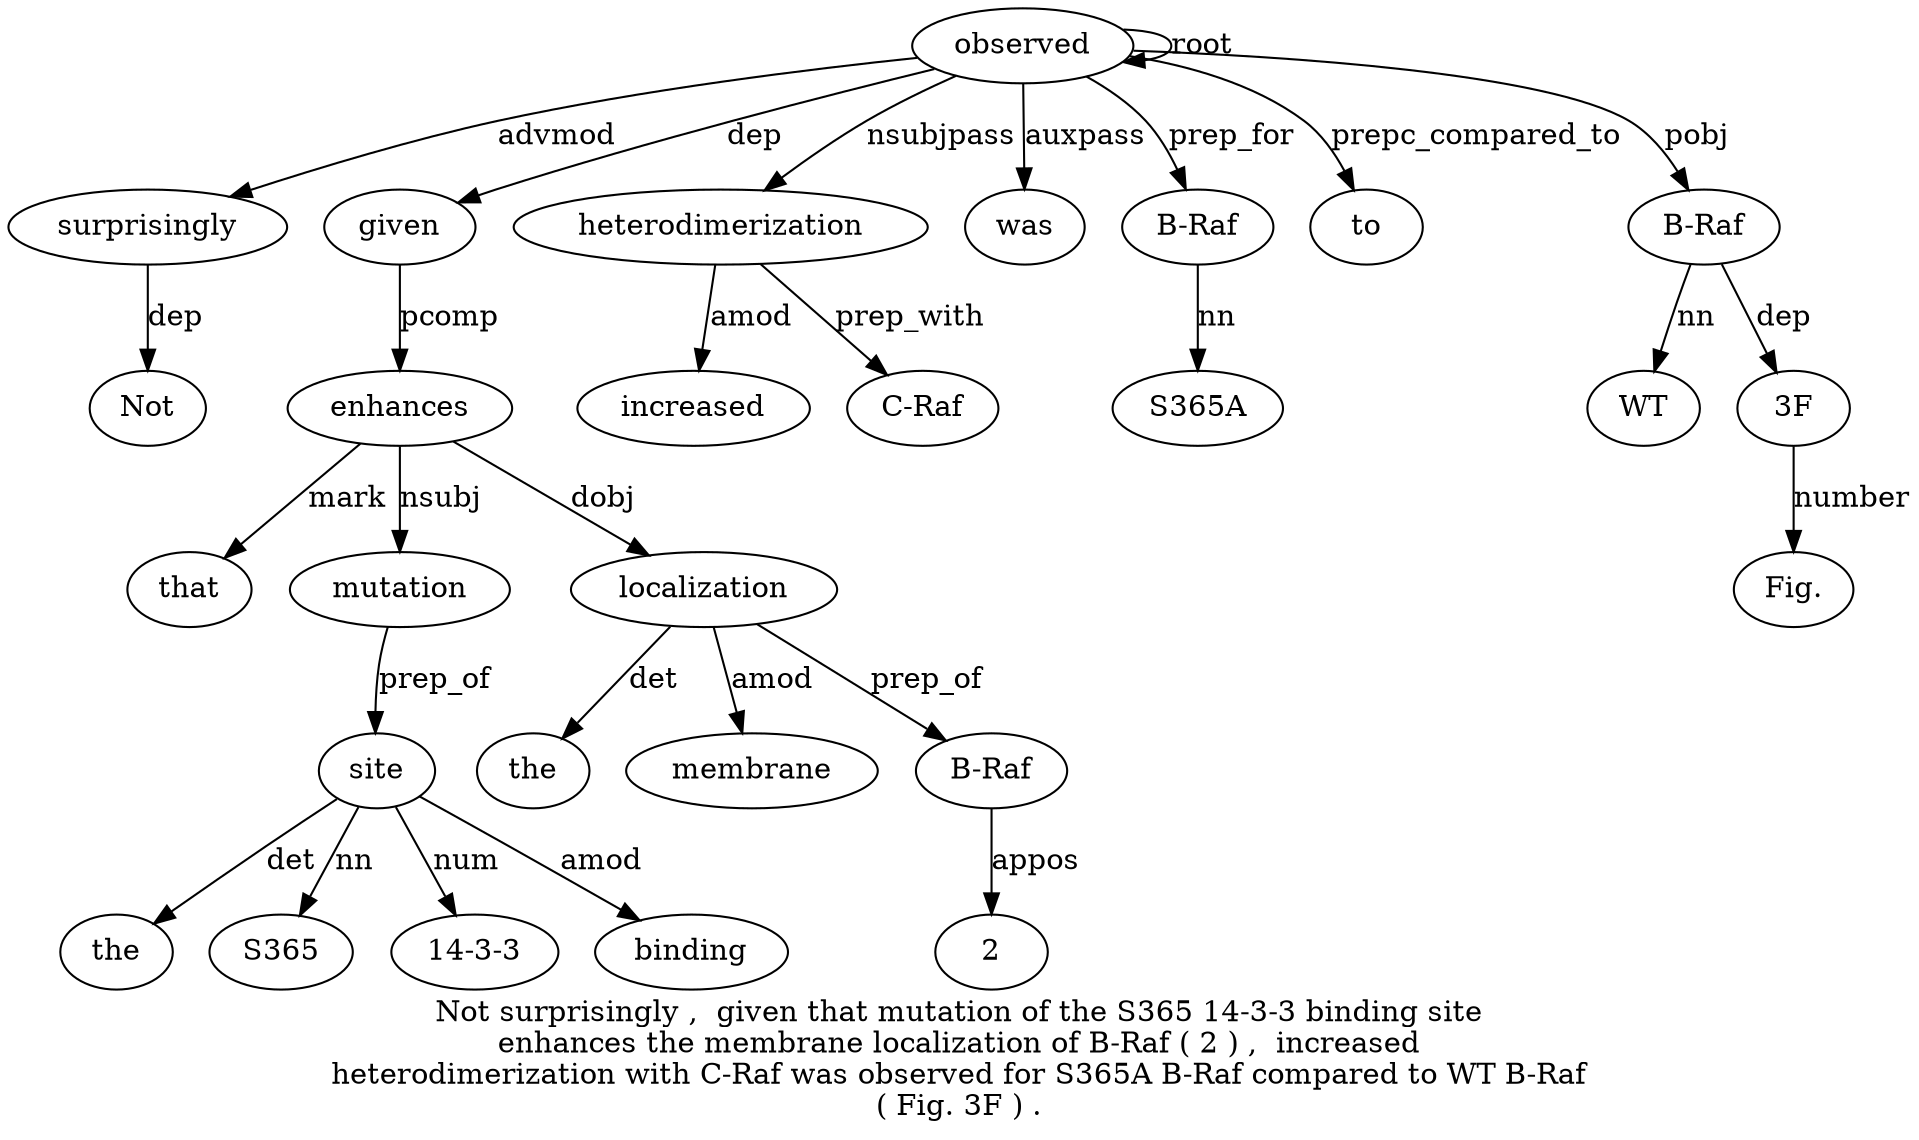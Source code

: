 digraph "Not surprisingly ,  given that mutation of the S365 14-3-3 binding site enhances the membrane localization of B-Raf ( 2 ) ,  increased heterodimerization with C-Raf was observed for S365A B-Raf compared to WT B-Raf ( Fig. 3F ) ." {
label="Not surprisingly ,  given that mutation of the S365 14-3-3 binding site
enhances the membrane localization of B-Raf ( 2 ) ,  increased
heterodimerization with C-Raf was observed for S365A B-Raf compared to WT B-Raf
( Fig. 3F ) .";
surprisingly2 [style=filled, fillcolor=white, label=surprisingly];
Not1 [style=filled, fillcolor=white, label=Not];
surprisingly2 -> Not1  [label=dep];
observed28 [style=filled, fillcolor=white, label=observed];
observed28 -> surprisingly2  [label=advmod];
given4 [style=filled, fillcolor=white, label=given];
observed28 -> given4  [label=dep];
enhances13 [style=filled, fillcolor=white, label=enhances];
that5 [style=filled, fillcolor=white, label=that];
enhances13 -> that5  [label=mark];
mutation6 [style=filled, fillcolor=white, label=mutation];
enhances13 -> mutation6  [label=nsubj];
site12 [style=filled, fillcolor=white, label=site];
the8 [style=filled, fillcolor=white, label=the];
site12 -> the8  [label=det];
S3659 [style=filled, fillcolor=white, label=S365];
site12 -> S3659  [label=nn];
"14-3-30" [style=filled, fillcolor=white, label="14-3-3"];
site12 -> "14-3-30"  [label=num];
binding11 [style=filled, fillcolor=white, label=binding];
site12 -> binding11  [label=amod];
mutation6 -> site12  [label=prep_of];
given4 -> enhances13  [label=pcomp];
localization16 [style=filled, fillcolor=white, label=localization];
the14 [style=filled, fillcolor=white, label=the];
localization16 -> the14  [label=det];
membrane15 [style=filled, fillcolor=white, label=membrane];
localization16 -> membrane15  [label=amod];
enhances13 -> localization16  [label=dobj];
"B-Raf18" [style=filled, fillcolor=white, label="B-Raf"];
localization16 -> "B-Raf18"  [label=prep_of];
220 [style=filled, fillcolor=white, label=2];
"B-Raf18" -> 220  [label=appos];
heterodimerization24 [style=filled, fillcolor=white, label=heterodimerization];
increased23 [style=filled, fillcolor=white, label=increased];
heterodimerization24 -> increased23  [label=amod];
observed28 -> heterodimerization24  [label=nsubjpass];
"C-Raf26" [style=filled, fillcolor=white, label="C-Raf"];
heterodimerization24 -> "C-Raf26"  [label=prep_with];
was27 [style=filled, fillcolor=white, label=was];
observed28 -> was27  [label=auxpass];
observed28 -> observed28  [label=root];
"B-Raf31" [style=filled, fillcolor=white, label="B-Raf"];
S365A30 [style=filled, fillcolor=white, label=S365A];
"B-Raf31" -> S365A30  [label=nn];
observed28 -> "B-Raf31"  [label=prep_for];
to33 [style=filled, fillcolor=white, label=to];
observed28 -> to33  [label=prepc_compared_to];
"B-Raf35" [style=filled, fillcolor=white, label="B-Raf"];
WT34 [style=filled, fillcolor=white, label=WT];
"B-Raf35" -> WT34  [label=nn];
observed28 -> "B-Raf35"  [label=pobj];
"3F38" [style=filled, fillcolor=white, label="3F"];
"Fig.37" [style=filled, fillcolor=white, label="Fig."];
"3F38" -> "Fig.37"  [label=number];
"B-Raf35" -> "3F38"  [label=dep];
}
